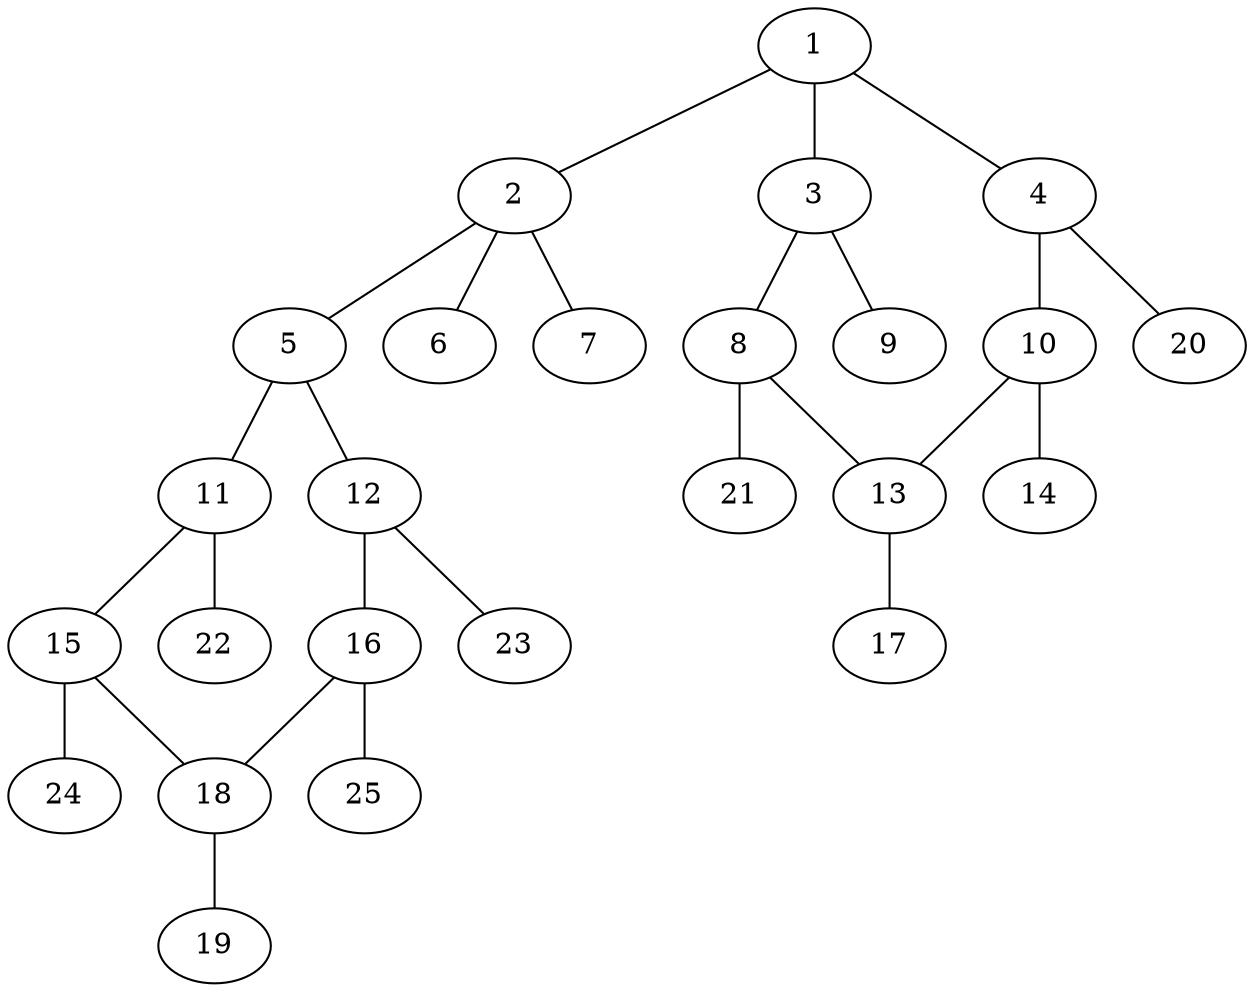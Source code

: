 graph molecule_3925 {
	1	 [chem=C];
	2	 [chem=S];
	1 -- 2	 [valence=1];
	3	 [chem=C];
	1 -- 3	 [valence=1];
	4	 [chem=C];
	1 -- 4	 [valence=2];
	5	 [chem=C];
	2 -- 5	 [valence=1];
	6	 [chem=O];
	2 -- 6	 [valence=2];
	7	 [chem=O];
	2 -- 7	 [valence=2];
	8	 [chem=C];
	3 -- 8	 [valence=2];
	9	 [chem=Cl];
	3 -- 9	 [valence=1];
	10	 [chem=C];
	4 -- 10	 [valence=1];
	20	 [chem=H];
	4 -- 20	 [valence=1];
	11	 [chem=C];
	5 -- 11	 [valence=1];
	12	 [chem=C];
	5 -- 12	 [valence=2];
	13	 [chem=C];
	8 -- 13	 [valence=1];
	21	 [chem=H];
	8 -- 21	 [valence=1];
	10 -- 13	 [valence=2];
	14	 [chem=Cl];
	10 -- 14	 [valence=1];
	15	 [chem=C];
	11 -- 15	 [valence=2];
	22	 [chem=H];
	11 -- 22	 [valence=1];
	16	 [chem=C];
	12 -- 16	 [valence=1];
	23	 [chem=H];
	12 -- 23	 [valence=1];
	17	 [chem=Cl];
	13 -- 17	 [valence=1];
	18	 [chem=C];
	15 -- 18	 [valence=1];
	24	 [chem=H];
	15 -- 24	 [valence=1];
	16 -- 18	 [valence=2];
	25	 [chem=H];
	16 -- 25	 [valence=1];
	19	 [chem=Cl];
	18 -- 19	 [valence=1];
}
